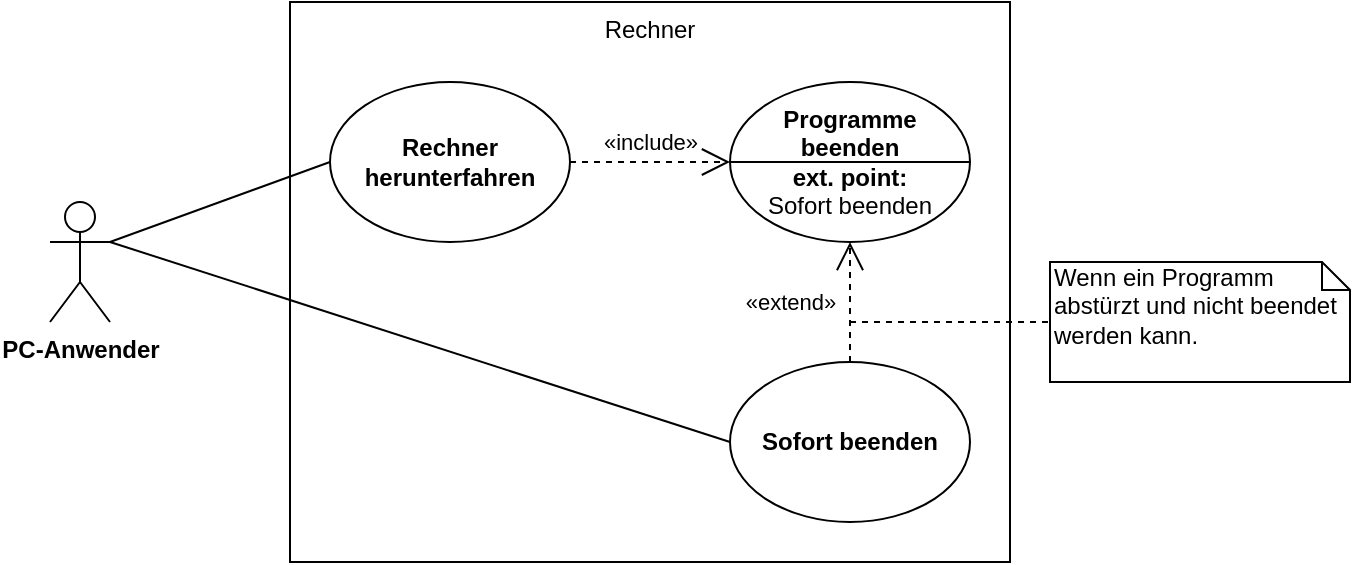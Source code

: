 <mxfile version="13.4.2" type="device"><diagram id="8o4jot_LDvJK4G_tHTqe" name="Page-1"><mxGraphModel dx="1422" dy="752" grid="1" gridSize="10" guides="1" tooltips="1" connect="1" arrows="1" fold="1" page="1" pageScale="1" pageWidth="827" pageHeight="1169" math="0" shadow="0"><root><mxCell id="0"/><mxCell id="1" parent="0"/><mxCell id="KGXMPvJzG-CdBeTMElgn-68" value="&lt;b&gt;PC-Anwender&lt;/b&gt;" style="shape=umlActor;verticalLabelPosition=bottom;verticalAlign=top;html=1;outlineConnect=0;" vertex="1" parent="1"><mxGeometry x="40" y="730" width="30" height="60" as="geometry"/></mxCell><mxCell id="KGXMPvJzG-CdBeTMElgn-69" value="Rechner" style="rounded=0;whiteSpace=wrap;html=1;verticalAlign=top;" vertex="1" parent="1"><mxGeometry x="160" y="630" width="360" height="280" as="geometry"/></mxCell><mxCell id="KGXMPvJzG-CdBeTMElgn-70" value="&lt;b&gt;Rechner herunterfahren&lt;br&gt;&lt;/b&gt;" style="ellipse;whiteSpace=wrap;html=1;" vertex="1" parent="1"><mxGeometry x="180" y="670" width="120" height="80" as="geometry"/></mxCell><mxCell id="KGXMPvJzG-CdBeTMElgn-71" value="&lt;div&gt;&lt;b&gt;Programme beenden&lt;br&gt;&lt;/b&gt;&lt;/div&gt;&lt;div&gt;&lt;b&gt;ext. point:&lt;br&gt;&lt;/b&gt;Sofort beenden&lt;br&gt;&lt;/div&gt;" style="ellipse;whiteSpace=wrap;html=1;" vertex="1" parent="1"><mxGeometry x="380" y="670" width="120" height="80" as="geometry"/></mxCell><mxCell id="KGXMPvJzG-CdBeTMElgn-72" value="«include»" style="endArrow=open;endSize=12;dashed=1;html=1;strokeColor=#000000;exitX=1;exitY=0.5;exitDx=0;exitDy=0;entryX=0;entryY=0.5;entryDx=0;entryDy=0;" edge="1" parent="1" source="KGXMPvJzG-CdBeTMElgn-70" target="KGXMPvJzG-CdBeTMElgn-71"><mxGeometry y="10" width="160" relative="1" as="geometry"><mxPoint x="380" y="660" as="sourcePoint"/><mxPoint x="540" y="660" as="targetPoint"/><mxPoint as="offset"/></mxGeometry></mxCell><mxCell id="KGXMPvJzG-CdBeTMElgn-73" value="" style="endArrow=none;html=1;strokeColor=#000000;exitX=1;exitY=0.333;exitDx=0;exitDy=0;exitPerimeter=0;entryX=0;entryY=0.5;entryDx=0;entryDy=0;" edge="1" parent="1" source="KGXMPvJzG-CdBeTMElgn-68" target="KGXMPvJzG-CdBeTMElgn-70"><mxGeometry width="50" height="50" relative="1" as="geometry"><mxPoint x="430" y="620" as="sourcePoint"/><mxPoint x="480" y="570" as="targetPoint"/></mxGeometry></mxCell><mxCell id="KGXMPvJzG-CdBeTMElgn-74" value="&lt;b&gt;Sofort beenden&lt;br&gt;&lt;/b&gt;" style="ellipse;whiteSpace=wrap;html=1;" vertex="1" parent="1"><mxGeometry x="380" y="810" width="120" height="80" as="geometry"/></mxCell><mxCell id="KGXMPvJzG-CdBeTMElgn-75" value="" style="endArrow=none;html=1;strokeColor=#000000;exitX=1;exitY=0.333;exitDx=0;exitDy=0;exitPerimeter=0;entryX=0;entryY=0.5;entryDx=0;entryDy=0;" edge="1" parent="1" source="KGXMPvJzG-CdBeTMElgn-68" target="KGXMPvJzG-CdBeTMElgn-74"><mxGeometry width="50" height="50" relative="1" as="geometry"><mxPoint x="430" y="620" as="sourcePoint"/><mxPoint x="480" y="570" as="targetPoint"/></mxGeometry></mxCell><mxCell id="KGXMPvJzG-CdBeTMElgn-77" value="«extend»" style="endArrow=open;endSize=12;dashed=1;html=1;strokeColor=#000000;exitX=0.5;exitY=0;exitDx=0;exitDy=0;entryX=0.5;entryY=1;entryDx=0;entryDy=0;" edge="1" parent="1" source="KGXMPvJzG-CdBeTMElgn-74" target="KGXMPvJzG-CdBeTMElgn-71"><mxGeometry y="30" width="160" relative="1" as="geometry"><mxPoint x="310" y="720" as="sourcePoint"/><mxPoint x="390" y="720" as="targetPoint"/><mxPoint as="offset"/></mxGeometry></mxCell><mxCell id="KGXMPvJzG-CdBeTMElgn-78" value="" style="endArrow=none;html=1;strokeColor=#000000;entryX=1;entryY=0.5;entryDx=0;entryDy=0;" edge="1" parent="1" target="KGXMPvJzG-CdBeTMElgn-71"><mxGeometry width="50" height="50" relative="1" as="geometry"><mxPoint x="380" y="710" as="sourcePoint"/><mxPoint x="480" y="570" as="targetPoint"/></mxGeometry></mxCell><mxCell id="KGXMPvJzG-CdBeTMElgn-79" value="Wenn ein Programm abstürzt und nicht beendet werden kann." style="shape=note;whiteSpace=wrap;html=1;size=14;verticalAlign=top;align=left;spacingTop=-6;" vertex="1" parent="1"><mxGeometry x="540" y="760" width="150" height="60" as="geometry"/></mxCell><mxCell id="KGXMPvJzG-CdBeTMElgn-80" value="" style="endArrow=none;dashed=1;html=1;strokeColor=#000000;entryX=0;entryY=0.5;entryDx=0;entryDy=0;entryPerimeter=0;" edge="1" parent="1" target="KGXMPvJzG-CdBeTMElgn-79"><mxGeometry width="50" height="50" relative="1" as="geometry"><mxPoint x="440" y="790" as="sourcePoint"/><mxPoint x="480" y="570" as="targetPoint"/></mxGeometry></mxCell></root></mxGraphModel></diagram></mxfile>